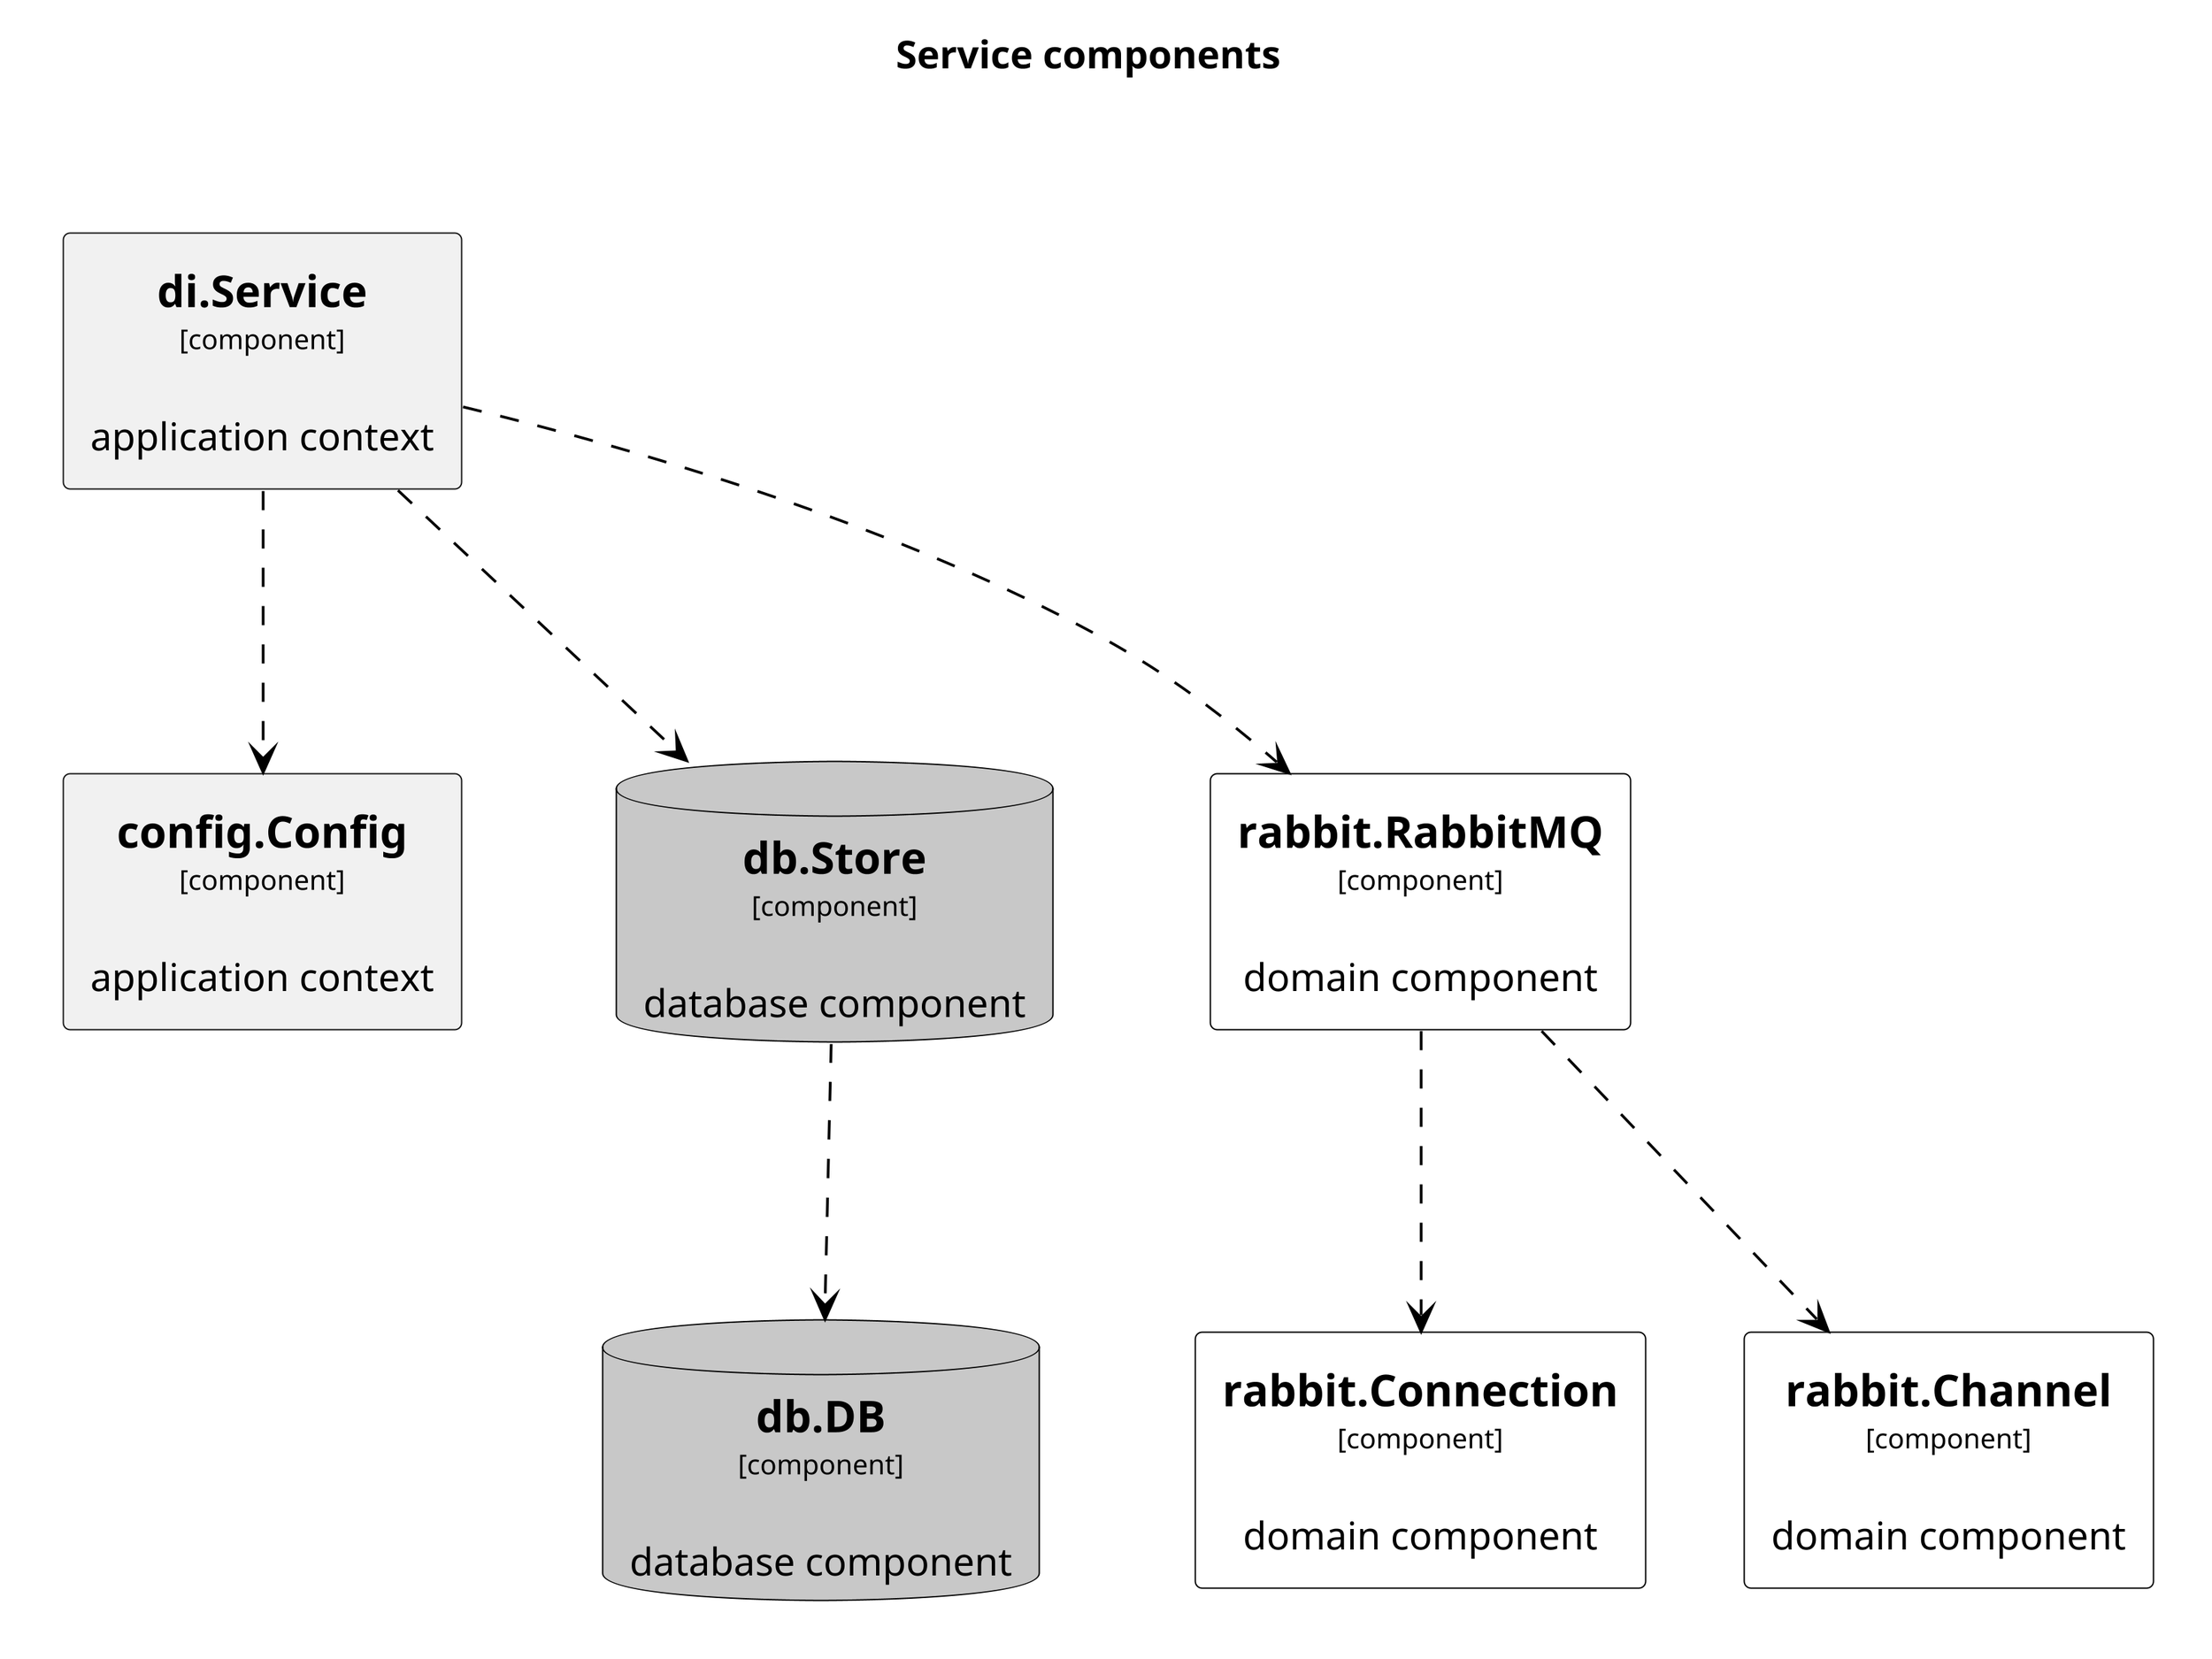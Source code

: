 This diagram has been generated with go-structurizr 
[https://github.com/krzysztofreczek/go-structurizr]

@startuml

title Service components

skinparam {
  shadowing false
  arrowFontSize 10
  defaultTextAlignment center
  wrapWidth 200
  maxMessageSize 100
}
hide stereotype
top to bottom direction

scale 4096 width

skinparam rectangle<<_GROUP>> {
  FontColor #ffffff
  BorderColor #ffffff
}

skinparam database<<DB>> {
  BackgroundColor #c8c8c8
  FontColor #000000
  BorderColor #000000
}

skinparam rectangle<<DOMAIN>> {
  BackgroundColor #ffffff
  FontColor #000000
  BorderColor #000000
}

rectangle 0ROOT <<_GROUP>> {
	rectangle "==di.Service\n<size:10>[component]</size>\n\napplication context" <<ROOT>> as 1871087981
}
rectangle 0ROOT <<_GROUP>> {
	rectangle "==config.Config\n<size:10>[component]</size>\n\napplication context" <<ROOT>> as 2592731437
}
1871087981 .[#000000].> 2592731437 : ""
rectangle 18710879811DB <<_GROUP>> {
	database "==db.Store\n<size:10>[component]</size>\n\ndatabase component" <<DB>> as 4140039057
}
1871087981 .[#000000].> 4140039057 : ""
rectangle 18710879811DOMAIN <<_GROUP>> {
	rectangle "==rabbit.RabbitMQ\n<size:10>[component]</size>\n\ndomain component" <<DOMAIN>> as 758782769
}
1871087981 .[#000000].> 758782769 : ""
rectangle 41400390572DB <<_GROUP>> {
	database "==db.DB\n<size:10>[component]</size>\n\ndatabase component" <<DB>> as 71546234
}
4140039057 .[#000000].> 71546234 : ""
rectangle 7587827692DOMAIN <<_GROUP>> {
	rectangle "==rabbit.Connection\n<size:10>[component]</size>\n\ndomain component" <<DOMAIN>> as 1004151439
}
758782769 .[#000000].> 1004151439 : ""
rectangle 7587827692DOMAIN <<_GROUP>> {
	rectangle "==rabbit.Channel\n<size:10>[component]</size>\n\ndomain component" <<DOMAIN>> as 2572930566
}
758782769 .[#000000].> 2572930566 : ""
@enduml
